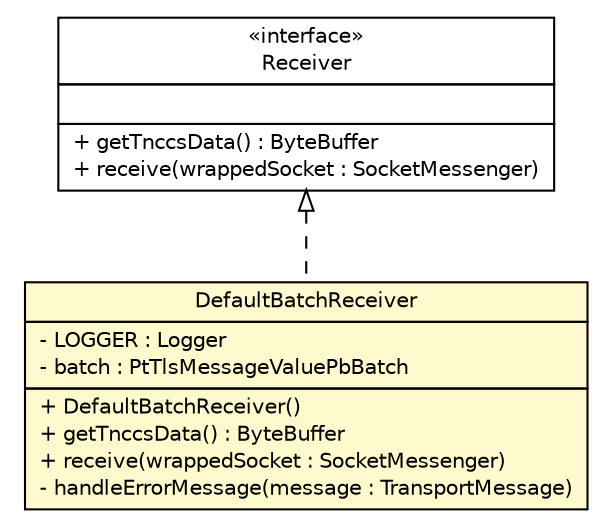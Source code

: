 #!/usr/local/bin/dot
#
# Class diagram 
# Generated by UMLGraph version R5_6 (http://www.umlgraph.org/)
#

digraph G {
	edge [fontname="Helvetica",fontsize=10,labelfontname="Helvetica",labelfontsize=10];
	node [fontname="Helvetica",fontsize=10,shape=plaintext];
	nodesep=0.25;
	ranksep=0.5;
	// org.ietf.nea.pt.socket.Receiver
	c412 [label=<<table title="org.ietf.nea.pt.socket.Receiver" border="0" cellborder="1" cellspacing="0" cellpadding="2" port="p" href="../Receiver.html">
		<tr><td><table border="0" cellspacing="0" cellpadding="1">
<tr><td align="center" balign="center"> &#171;interface&#187; </td></tr>
<tr><td align="center" balign="center"> Receiver </td></tr>
		</table></td></tr>
		<tr><td><table border="0" cellspacing="0" cellpadding="1">
<tr><td align="left" balign="left">  </td></tr>
		</table></td></tr>
		<tr><td><table border="0" cellspacing="0" cellpadding="1">
<tr><td align="left" balign="left"> + getTnccsData() : ByteBuffer </td></tr>
<tr><td align="left" balign="left"> + receive(wrappedSocket : SocketMessenger) </td></tr>
		</table></td></tr>
		</table>>, URL="../Receiver.html", fontname="Helvetica", fontcolor="black", fontsize=10.0];
	// org.ietf.nea.pt.socket.simple.DefaultBatchReceiver
	c426 [label=<<table title="org.ietf.nea.pt.socket.simple.DefaultBatchReceiver" border="0" cellborder="1" cellspacing="0" cellpadding="2" port="p" bgcolor="lemonChiffon" href="./DefaultBatchReceiver.html">
		<tr><td><table border="0" cellspacing="0" cellpadding="1">
<tr><td align="center" balign="center"> DefaultBatchReceiver </td></tr>
		</table></td></tr>
		<tr><td><table border="0" cellspacing="0" cellpadding="1">
<tr><td align="left" balign="left"> - LOGGER : Logger </td></tr>
<tr><td align="left" balign="left"> - batch : PtTlsMessageValuePbBatch </td></tr>
		</table></td></tr>
		<tr><td><table border="0" cellspacing="0" cellpadding="1">
<tr><td align="left" balign="left"> + DefaultBatchReceiver() </td></tr>
<tr><td align="left" balign="left"> + getTnccsData() : ByteBuffer </td></tr>
<tr><td align="left" balign="left"> + receive(wrappedSocket : SocketMessenger) </td></tr>
<tr><td align="left" balign="left"> - handleErrorMessage(message : TransportMessage) </td></tr>
		</table></td></tr>
		</table>>, URL="./DefaultBatchReceiver.html", fontname="Helvetica", fontcolor="black", fontsize=10.0];
	//org.ietf.nea.pt.socket.simple.DefaultBatchReceiver implements org.ietf.nea.pt.socket.Receiver
	c412:p -> c426:p [dir=back,arrowtail=empty,style=dashed];
}

